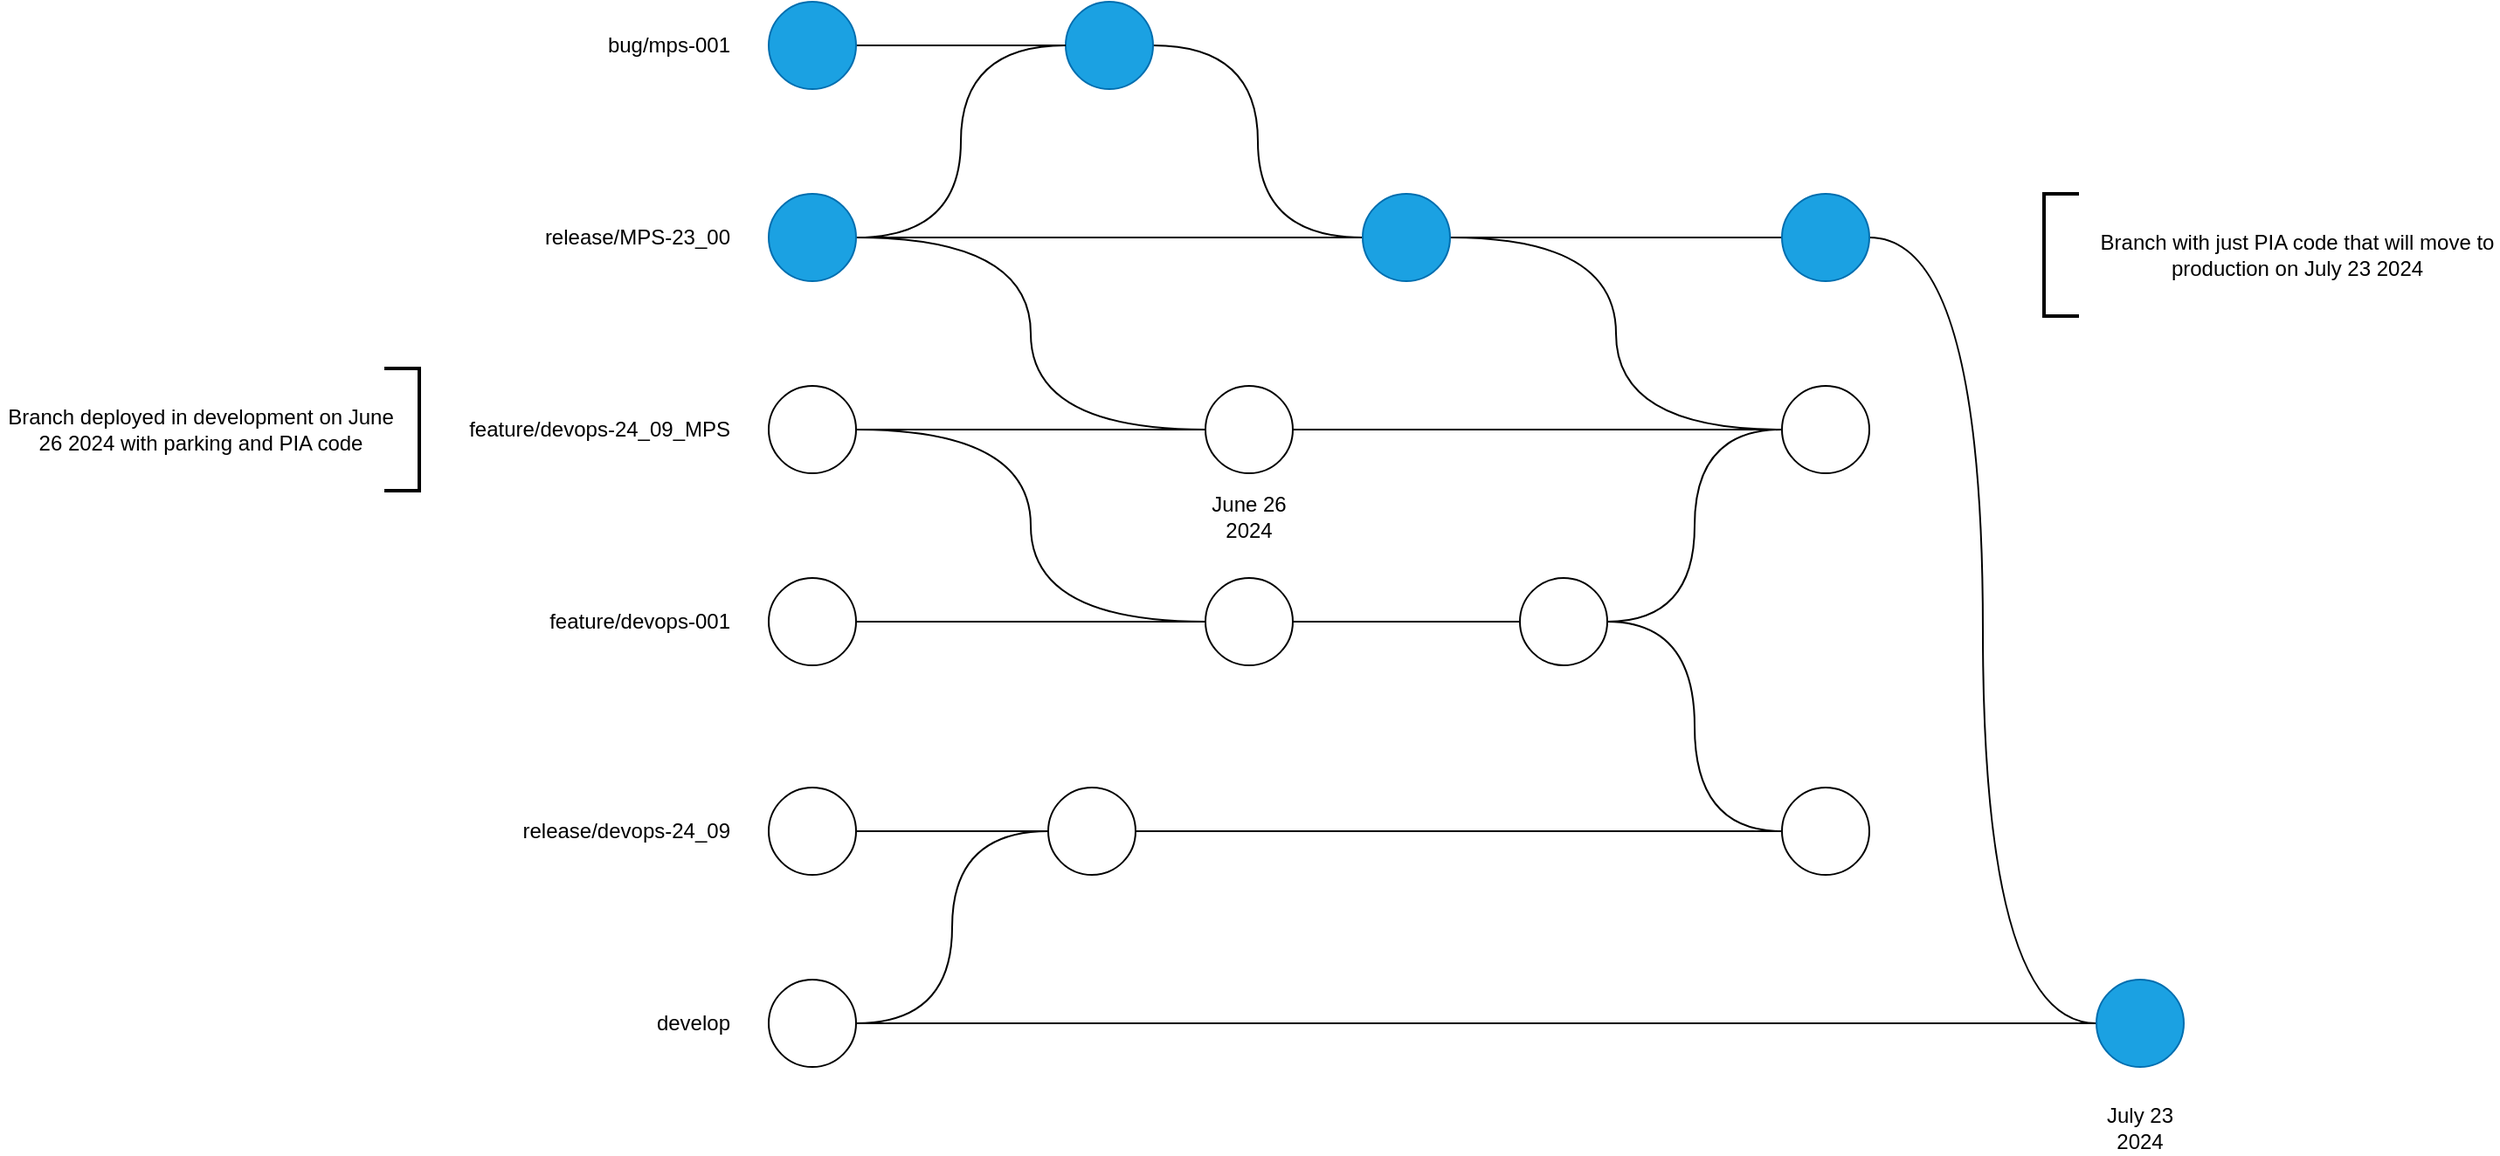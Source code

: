 <mxfile version="23.1.6" type="github">
  <diagram name="Development" id="eeyut3SxSusFgIO9hVx5">
    <mxGraphModel dx="2460" dy="1044" grid="1" gridSize="10" guides="1" tooltips="1" connect="1" arrows="1" fold="1" page="1" pageScale="1" pageWidth="827" pageHeight="1169" math="0" shadow="0">
      <root>
        <mxCell id="0" />
        <mxCell id="1" parent="0" />
        <mxCell id="MfMNXTxOwf2Tx_STZ4ac-11" style="edgeStyle=orthogonalEdgeStyle;rounded=0;orthogonalLoop=1;jettySize=auto;html=1;endArrow=none;endFill=0;" edge="1" parent="1" source="MfMNXTxOwf2Tx_STZ4ac-1" target="MfMNXTxOwf2Tx_STZ4ac-9">
          <mxGeometry relative="1" as="geometry" />
        </mxCell>
        <mxCell id="MfMNXTxOwf2Tx_STZ4ac-19" style="edgeStyle=orthogonalEdgeStyle;rounded=0;orthogonalLoop=1;jettySize=auto;html=1;entryX=0;entryY=0.5;entryDx=0;entryDy=0;curved=1;endArrow=none;endFill=0;" edge="1" parent="1" source="MfMNXTxOwf2Tx_STZ4ac-1" target="MfMNXTxOwf2Tx_STZ4ac-6">
          <mxGeometry relative="1" as="geometry" />
        </mxCell>
        <mxCell id="MfMNXTxOwf2Tx_STZ4ac-23" style="edgeStyle=orthogonalEdgeStyle;rounded=0;orthogonalLoop=1;jettySize=auto;html=1;entryX=0;entryY=0.5;entryDx=0;entryDy=0;endArrow=none;endFill=0;curved=1;" edge="1" parent="1" source="MfMNXTxOwf2Tx_STZ4ac-1" target="MfMNXTxOwf2Tx_STZ4ac-3">
          <mxGeometry relative="1" as="geometry" />
        </mxCell>
        <mxCell id="MfMNXTxOwf2Tx_STZ4ac-1" value="" style="ellipse;whiteSpace=wrap;html=1;aspect=fixed;fillColor=#1ba1e2;fontColor=#ffffff;strokeColor=#006EAF;" vertex="1" parent="1">
          <mxGeometry x="40" y="330" width="50" height="50" as="geometry" />
        </mxCell>
        <mxCell id="MfMNXTxOwf2Tx_STZ4ac-7" style="edgeStyle=orthogonalEdgeStyle;rounded=0;orthogonalLoop=1;jettySize=auto;html=1;endArrow=none;endFill=0;" edge="1" parent="1" source="MfMNXTxOwf2Tx_STZ4ac-2" target="MfMNXTxOwf2Tx_STZ4ac-6">
          <mxGeometry relative="1" as="geometry" />
        </mxCell>
        <mxCell id="MfMNXTxOwf2Tx_STZ4ac-27" style="edgeStyle=orthogonalEdgeStyle;rounded=0;orthogonalLoop=1;jettySize=auto;html=1;entryX=0;entryY=0.5;entryDx=0;entryDy=0;curved=1;endArrow=none;endFill=0;" edge="1" parent="1" source="MfMNXTxOwf2Tx_STZ4ac-2" target="MfMNXTxOwf2Tx_STZ4ac-21">
          <mxGeometry relative="1" as="geometry" />
        </mxCell>
        <mxCell id="MfMNXTxOwf2Tx_STZ4ac-2" value="" style="ellipse;whiteSpace=wrap;html=1;aspect=fixed;" vertex="1" parent="1">
          <mxGeometry x="40" y="440" width="50" height="50" as="geometry" />
        </mxCell>
        <mxCell id="MfMNXTxOwf2Tx_STZ4ac-25" style="edgeStyle=orthogonalEdgeStyle;rounded=0;orthogonalLoop=1;jettySize=auto;html=1;entryX=0;entryY=0.5;entryDx=0;entryDy=0;endArrow=none;endFill=0;curved=1;" edge="1" parent="1" source="MfMNXTxOwf2Tx_STZ4ac-3" target="MfMNXTxOwf2Tx_STZ4ac-9">
          <mxGeometry relative="1" as="geometry" />
        </mxCell>
        <mxCell id="MfMNXTxOwf2Tx_STZ4ac-3" value="" style="ellipse;whiteSpace=wrap;html=1;aspect=fixed;fillColor=#1ba1e2;fontColor=#ffffff;strokeColor=#006EAF;" vertex="1" parent="1">
          <mxGeometry x="210" y="220" width="50" height="50" as="geometry" />
        </mxCell>
        <mxCell id="MfMNXTxOwf2Tx_STZ4ac-4" value="release/MPS-23_00" style="text;html=1;align=right;verticalAlign=middle;whiteSpace=wrap;rounded=0;" vertex="1" parent="1">
          <mxGeometry x="-130" y="340" width="150" height="30" as="geometry" />
        </mxCell>
        <mxCell id="MfMNXTxOwf2Tx_STZ4ac-5" value="feature/devops-24_09_MPS&lt;span class=&quot;ui-provider byi byj gr bff bfg bfh bfi bfj bfk bfl bfm bfn bfo bfp bfq bfr bfs bft bfu bfv byk byl bfy bfz bga bgb bgc bgd bge bgf bgg bgh bgi bgj bgk&quot; dir=&quot;ltr&quot;&gt;&lt;/span&gt;&lt;span class=&quot;ui-provider byi byj gr bff bfg bfh bfi bfj bfk bfl bfm bfn bfo bfp bfq bfr bfs bft bfu bfv byk byl bfy bfz bga bgb bgc bgd bge bgf bgg bgh bgi bgj bgk&quot; dir=&quot;ltr&quot;&gt;&lt;/span&gt;" style="text;html=1;align=right;verticalAlign=middle;whiteSpace=wrap;rounded=0;" vertex="1" parent="1">
          <mxGeometry x="-170" y="450" width="190" height="30" as="geometry" />
        </mxCell>
        <mxCell id="MfMNXTxOwf2Tx_STZ4ac-14" style="edgeStyle=orthogonalEdgeStyle;rounded=0;orthogonalLoop=1;jettySize=auto;html=1;endArrow=none;endFill=0;curved=1;" edge="1" parent="1" source="MfMNXTxOwf2Tx_STZ4ac-6" target="MfMNXTxOwf2Tx_STZ4ac-13">
          <mxGeometry relative="1" as="geometry" />
        </mxCell>
        <mxCell id="MfMNXTxOwf2Tx_STZ4ac-6" value="" style="ellipse;whiteSpace=wrap;html=1;aspect=fixed;" vertex="1" parent="1">
          <mxGeometry x="290" y="440" width="50" height="50" as="geometry" />
        </mxCell>
        <mxCell id="MfMNXTxOwf2Tx_STZ4ac-15" style="edgeStyle=orthogonalEdgeStyle;rounded=0;orthogonalLoop=1;jettySize=auto;html=1;entryX=0;entryY=0.5;entryDx=0;entryDy=0;endArrow=none;endFill=0;curved=1;" edge="1" parent="1" source="MfMNXTxOwf2Tx_STZ4ac-9" target="MfMNXTxOwf2Tx_STZ4ac-13">
          <mxGeometry relative="1" as="geometry" />
        </mxCell>
        <mxCell id="MfMNXTxOwf2Tx_STZ4ac-48" style="edgeStyle=orthogonalEdgeStyle;rounded=0;orthogonalLoop=1;jettySize=auto;html=1;endArrow=none;endFill=0;" edge="1" parent="1" source="MfMNXTxOwf2Tx_STZ4ac-9" target="MfMNXTxOwf2Tx_STZ4ac-47">
          <mxGeometry relative="1" as="geometry" />
        </mxCell>
        <mxCell id="MfMNXTxOwf2Tx_STZ4ac-9" value="" style="ellipse;whiteSpace=wrap;html=1;aspect=fixed;fillColor=#1ba1e2;fontColor=#ffffff;strokeColor=#006EAF;" vertex="1" parent="1">
          <mxGeometry x="380" y="330" width="50" height="50" as="geometry" />
        </mxCell>
        <mxCell id="MfMNXTxOwf2Tx_STZ4ac-10" value="bug/mps-001" style="text;html=1;align=right;verticalAlign=middle;whiteSpace=wrap;rounded=0;" vertex="1" parent="1">
          <mxGeometry x="-130" y="230" width="150" height="30" as="geometry" />
        </mxCell>
        <mxCell id="MfMNXTxOwf2Tx_STZ4ac-46" style="edgeStyle=orthogonalEdgeStyle;rounded=0;orthogonalLoop=1;jettySize=auto;html=1;entryX=0;entryY=0.5;entryDx=0;entryDy=0;curved=1;endArrow=none;endFill=0;exitX=1;exitY=0.5;exitDx=0;exitDy=0;" edge="1" parent="1" source="MfMNXTxOwf2Tx_STZ4ac-47" target="MfMNXTxOwf2Tx_STZ4ac-42">
          <mxGeometry relative="1" as="geometry" />
        </mxCell>
        <mxCell id="MfMNXTxOwf2Tx_STZ4ac-13" value="" style="ellipse;whiteSpace=wrap;html=1;aspect=fixed;" vertex="1" parent="1">
          <mxGeometry x="620" y="440" width="50" height="50" as="geometry" />
        </mxCell>
        <mxCell id="MfMNXTxOwf2Tx_STZ4ac-26" style="edgeStyle=orthogonalEdgeStyle;rounded=0;orthogonalLoop=1;jettySize=auto;html=1;curved=1;endArrow=none;endFill=0;" edge="1" parent="1" source="MfMNXTxOwf2Tx_STZ4ac-17" target="MfMNXTxOwf2Tx_STZ4ac-21">
          <mxGeometry relative="1" as="geometry" />
        </mxCell>
        <mxCell id="MfMNXTxOwf2Tx_STZ4ac-17" value="" style="ellipse;whiteSpace=wrap;html=1;aspect=fixed;" vertex="1" parent="1">
          <mxGeometry x="40" y="550" width="50" height="50" as="geometry" />
        </mxCell>
        <mxCell id="MfMNXTxOwf2Tx_STZ4ac-18" value="feature/devops-001" style="text;html=1;align=right;verticalAlign=middle;whiteSpace=wrap;rounded=0;" vertex="1" parent="1">
          <mxGeometry x="-130" y="560" width="150" height="30" as="geometry" />
        </mxCell>
        <mxCell id="MfMNXTxOwf2Tx_STZ4ac-29" style="edgeStyle=orthogonalEdgeStyle;rounded=0;orthogonalLoop=1;jettySize=auto;html=1;curved=1;endArrow=none;endFill=0;" edge="1" parent="1" source="MfMNXTxOwf2Tx_STZ4ac-21" target="MfMNXTxOwf2Tx_STZ4ac-28">
          <mxGeometry relative="1" as="geometry" />
        </mxCell>
        <mxCell id="MfMNXTxOwf2Tx_STZ4ac-21" value="" style="ellipse;whiteSpace=wrap;html=1;aspect=fixed;" vertex="1" parent="1">
          <mxGeometry x="290" y="550" width="50" height="50" as="geometry" />
        </mxCell>
        <mxCell id="MfMNXTxOwf2Tx_STZ4ac-24" style="edgeStyle=orthogonalEdgeStyle;rounded=0;orthogonalLoop=1;jettySize=auto;html=1;endArrow=none;endFill=0;" edge="1" parent="1" source="MfMNXTxOwf2Tx_STZ4ac-22">
          <mxGeometry relative="1" as="geometry">
            <mxPoint x="210" y="245" as="targetPoint" />
          </mxGeometry>
        </mxCell>
        <mxCell id="MfMNXTxOwf2Tx_STZ4ac-22" value="" style="ellipse;whiteSpace=wrap;html=1;aspect=fixed;fillColor=#1ba1e2;fontColor=#ffffff;strokeColor=#006EAF;" vertex="1" parent="1">
          <mxGeometry x="40" y="220" width="50" height="50" as="geometry" />
        </mxCell>
        <mxCell id="MfMNXTxOwf2Tx_STZ4ac-30" style="edgeStyle=orthogonalEdgeStyle;rounded=0;orthogonalLoop=1;jettySize=auto;html=1;entryX=0;entryY=0.5;entryDx=0;entryDy=0;curved=1;endArrow=none;endFill=0;" edge="1" parent="1" source="MfMNXTxOwf2Tx_STZ4ac-28" target="MfMNXTxOwf2Tx_STZ4ac-13">
          <mxGeometry relative="1" as="geometry" />
        </mxCell>
        <mxCell id="MfMNXTxOwf2Tx_STZ4ac-40" style="edgeStyle=orthogonalEdgeStyle;rounded=0;orthogonalLoop=1;jettySize=auto;html=1;entryX=0;entryY=0.5;entryDx=0;entryDy=0;endArrow=none;endFill=0;curved=1;" edge="1" parent="1" source="MfMNXTxOwf2Tx_STZ4ac-28" target="MfMNXTxOwf2Tx_STZ4ac-50">
          <mxGeometry relative="1" as="geometry">
            <mxPoint x="615" y="695" as="targetPoint" />
          </mxGeometry>
        </mxCell>
        <mxCell id="MfMNXTxOwf2Tx_STZ4ac-28" value="" style="ellipse;whiteSpace=wrap;html=1;aspect=fixed;" vertex="1" parent="1">
          <mxGeometry x="470" y="550" width="50" height="50" as="geometry" />
        </mxCell>
        <mxCell id="MfMNXTxOwf2Tx_STZ4ac-38" style="edgeStyle=orthogonalEdgeStyle;rounded=0;orthogonalLoop=1;jettySize=auto;html=1;entryX=0;entryY=0.5;entryDx=0;entryDy=0;endArrow=none;endFill=0;curved=1;" edge="1" parent="1" source="MfMNXTxOwf2Tx_STZ4ac-32" target="MfMNXTxOwf2Tx_STZ4ac-36">
          <mxGeometry relative="1" as="geometry" />
        </mxCell>
        <mxCell id="MfMNXTxOwf2Tx_STZ4ac-32" value="" style="ellipse;whiteSpace=wrap;html=1;aspect=fixed;" vertex="1" parent="1">
          <mxGeometry x="40" y="670" width="50" height="50" as="geometry" />
        </mxCell>
        <mxCell id="MfMNXTxOwf2Tx_STZ4ac-33" value="release/devops-24_09" style="text;html=1;align=right;verticalAlign=middle;whiteSpace=wrap;rounded=0;" vertex="1" parent="1">
          <mxGeometry x="-170" y="680" width="190" height="30" as="geometry" />
        </mxCell>
        <mxCell id="MfMNXTxOwf2Tx_STZ4ac-37" style="edgeStyle=orthogonalEdgeStyle;rounded=0;orthogonalLoop=1;jettySize=auto;html=1;entryX=0;entryY=0.5;entryDx=0;entryDy=0;endArrow=none;endFill=0;curved=1;" edge="1" parent="1" source="MfMNXTxOwf2Tx_STZ4ac-34" target="MfMNXTxOwf2Tx_STZ4ac-36">
          <mxGeometry relative="1" as="geometry" />
        </mxCell>
        <mxCell id="MfMNXTxOwf2Tx_STZ4ac-44" style="edgeStyle=orthogonalEdgeStyle;rounded=0;orthogonalLoop=1;jettySize=auto;html=1;entryX=0;entryY=0.5;entryDx=0;entryDy=0;curved=1;endArrow=none;endFill=0;" edge="1" parent="1" source="MfMNXTxOwf2Tx_STZ4ac-34" target="MfMNXTxOwf2Tx_STZ4ac-42">
          <mxGeometry relative="1" as="geometry" />
        </mxCell>
        <mxCell id="MfMNXTxOwf2Tx_STZ4ac-34" value="" style="ellipse;whiteSpace=wrap;html=1;aspect=fixed;" vertex="1" parent="1">
          <mxGeometry x="40" y="780" width="50" height="50" as="geometry" />
        </mxCell>
        <mxCell id="MfMNXTxOwf2Tx_STZ4ac-35" value="develop" style="text;html=1;align=right;verticalAlign=middle;whiteSpace=wrap;rounded=0;" vertex="1" parent="1">
          <mxGeometry x="-130" y="790" width="150" height="30" as="geometry" />
        </mxCell>
        <mxCell id="MfMNXTxOwf2Tx_STZ4ac-41" style="edgeStyle=orthogonalEdgeStyle;rounded=0;orthogonalLoop=1;jettySize=auto;html=1;entryX=0;entryY=0.5;entryDx=0;entryDy=0;endArrow=none;endFill=0;curved=1;" edge="1" parent="1" source="MfMNXTxOwf2Tx_STZ4ac-36" target="MfMNXTxOwf2Tx_STZ4ac-50">
          <mxGeometry relative="1" as="geometry">
            <mxPoint x="615" y="695" as="targetPoint" />
          </mxGeometry>
        </mxCell>
        <mxCell id="MfMNXTxOwf2Tx_STZ4ac-36" value="" style="ellipse;whiteSpace=wrap;html=1;aspect=fixed;" vertex="1" parent="1">
          <mxGeometry x="200" y="670" width="50" height="50" as="geometry" />
        </mxCell>
        <mxCell id="MfMNXTxOwf2Tx_STZ4ac-42" value="" style="ellipse;whiteSpace=wrap;html=1;aspect=fixed;fillColor=#1ba1e2;fontColor=#ffffff;strokeColor=#006EAF;" vertex="1" parent="1">
          <mxGeometry x="800" y="780" width="50" height="50" as="geometry" />
        </mxCell>
        <mxCell id="MfMNXTxOwf2Tx_STZ4ac-47" value="" style="ellipse;whiteSpace=wrap;html=1;aspect=fixed;fillColor=#1ba1e2;fontColor=#ffffff;strokeColor=#006EAF;" vertex="1" parent="1">
          <mxGeometry x="620" y="330" width="50" height="50" as="geometry" />
        </mxCell>
        <mxCell id="MfMNXTxOwf2Tx_STZ4ac-50" value="" style="ellipse;whiteSpace=wrap;html=1;aspect=fixed;" vertex="1" parent="1">
          <mxGeometry x="620" y="670" width="50" height="50" as="geometry" />
        </mxCell>
        <mxCell id="MfMNXTxOwf2Tx_STZ4ac-55" value="" style="strokeWidth=2;html=1;shape=mxgraph.flowchart.annotation_1;align=left;pointerEvents=1;rotation=-180;" vertex="1" parent="1">
          <mxGeometry x="-180" y="430" width="20" height="70" as="geometry" />
        </mxCell>
        <mxCell id="MfMNXTxOwf2Tx_STZ4ac-56" value="Branch deployed in development on June 26 2024 with parking and PIA code" style="text;html=1;align=center;verticalAlign=middle;whiteSpace=wrap;rounded=0;" vertex="1" parent="1">
          <mxGeometry x="-400" y="450" width="230" height="30" as="geometry" />
        </mxCell>
        <mxCell id="MfMNXTxOwf2Tx_STZ4ac-57" value="" style="strokeWidth=2;html=1;shape=mxgraph.flowchart.annotation_1;align=left;pointerEvents=1;rotation=0;" vertex="1" parent="1">
          <mxGeometry x="770" y="330" width="20" height="70" as="geometry" />
        </mxCell>
        <mxCell id="MfMNXTxOwf2Tx_STZ4ac-58" value="Branch with just PIA code that will move to production on July 23 2024" style="text;html=1;align=center;verticalAlign=middle;whiteSpace=wrap;rounded=0;" vertex="1" parent="1">
          <mxGeometry x="800" y="350" width="230" height="30" as="geometry" />
        </mxCell>
        <mxCell id="MfMNXTxOwf2Tx_STZ4ac-59" value="July 23 2024" style="text;html=1;align=center;verticalAlign=middle;whiteSpace=wrap;rounded=0;" vertex="1" parent="1">
          <mxGeometry x="795" y="850" width="60" height="30" as="geometry" />
        </mxCell>
        <mxCell id="MfMNXTxOwf2Tx_STZ4ac-60" value="June 26 2024" style="text;html=1;align=center;verticalAlign=middle;whiteSpace=wrap;rounded=0;" vertex="1" parent="1">
          <mxGeometry x="285" y="500" width="60" height="30" as="geometry" />
        </mxCell>
      </root>
    </mxGraphModel>
  </diagram>
</mxfile>
